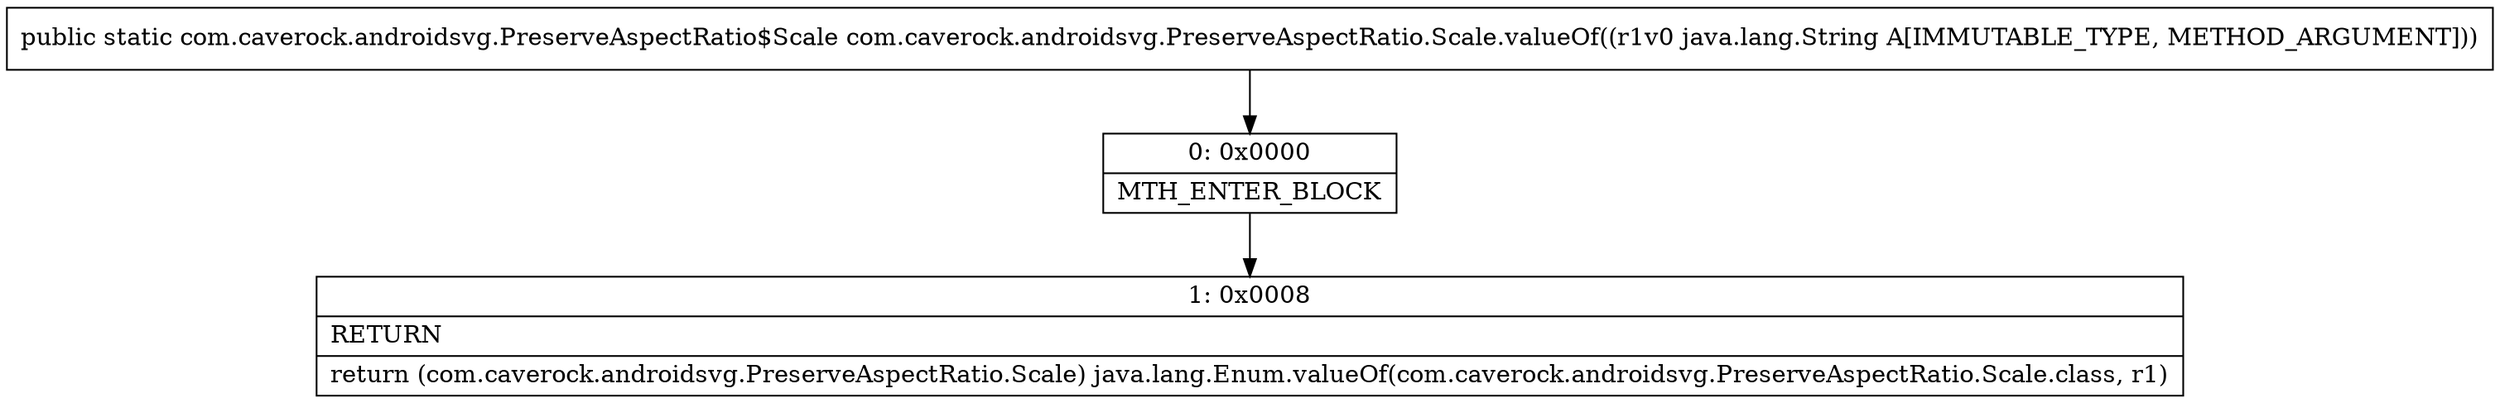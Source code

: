 digraph "CFG forcom.caverock.androidsvg.PreserveAspectRatio.Scale.valueOf(Ljava\/lang\/String;)Lcom\/caverock\/androidsvg\/PreserveAspectRatio$Scale;" {
Node_0 [shape=record,label="{0\:\ 0x0000|MTH_ENTER_BLOCK\l}"];
Node_1 [shape=record,label="{1\:\ 0x0008|RETURN\l|return (com.caverock.androidsvg.PreserveAspectRatio.Scale) java.lang.Enum.valueOf(com.caverock.androidsvg.PreserveAspectRatio.Scale.class, r1)\l}"];
MethodNode[shape=record,label="{public static com.caverock.androidsvg.PreserveAspectRatio$Scale com.caverock.androidsvg.PreserveAspectRatio.Scale.valueOf((r1v0 java.lang.String A[IMMUTABLE_TYPE, METHOD_ARGUMENT])) }"];
MethodNode -> Node_0;
Node_0 -> Node_1;
}

